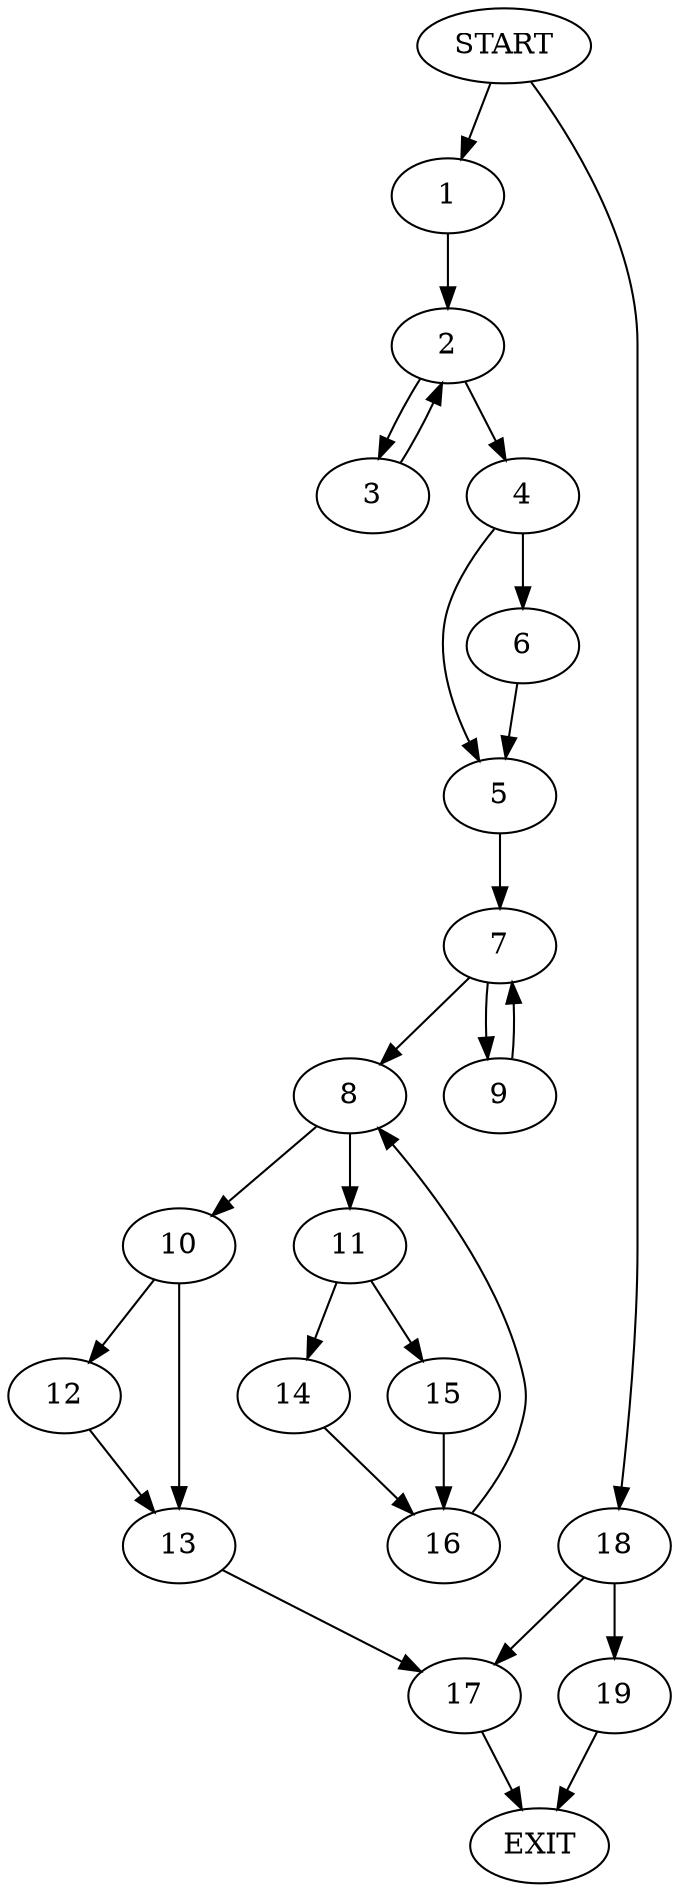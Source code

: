 digraph {
0 [label="START"]
20 [label="EXIT"]
0 -> 1
1 -> 2
2 -> 3
2 -> 4
4 -> 5
4 -> 6
3 -> 2
6 -> 5
5 -> 7
7 -> 8
7 -> 9
8 -> 10
8 -> 11
9 -> 7
10 -> 12
10 -> 13
11 -> 14
11 -> 15
14 -> 16
15 -> 16
16 -> 8
13 -> 17
12 -> 13
17 -> 20
0 -> 18
18 -> 19
18 -> 17
19 -> 20
}
